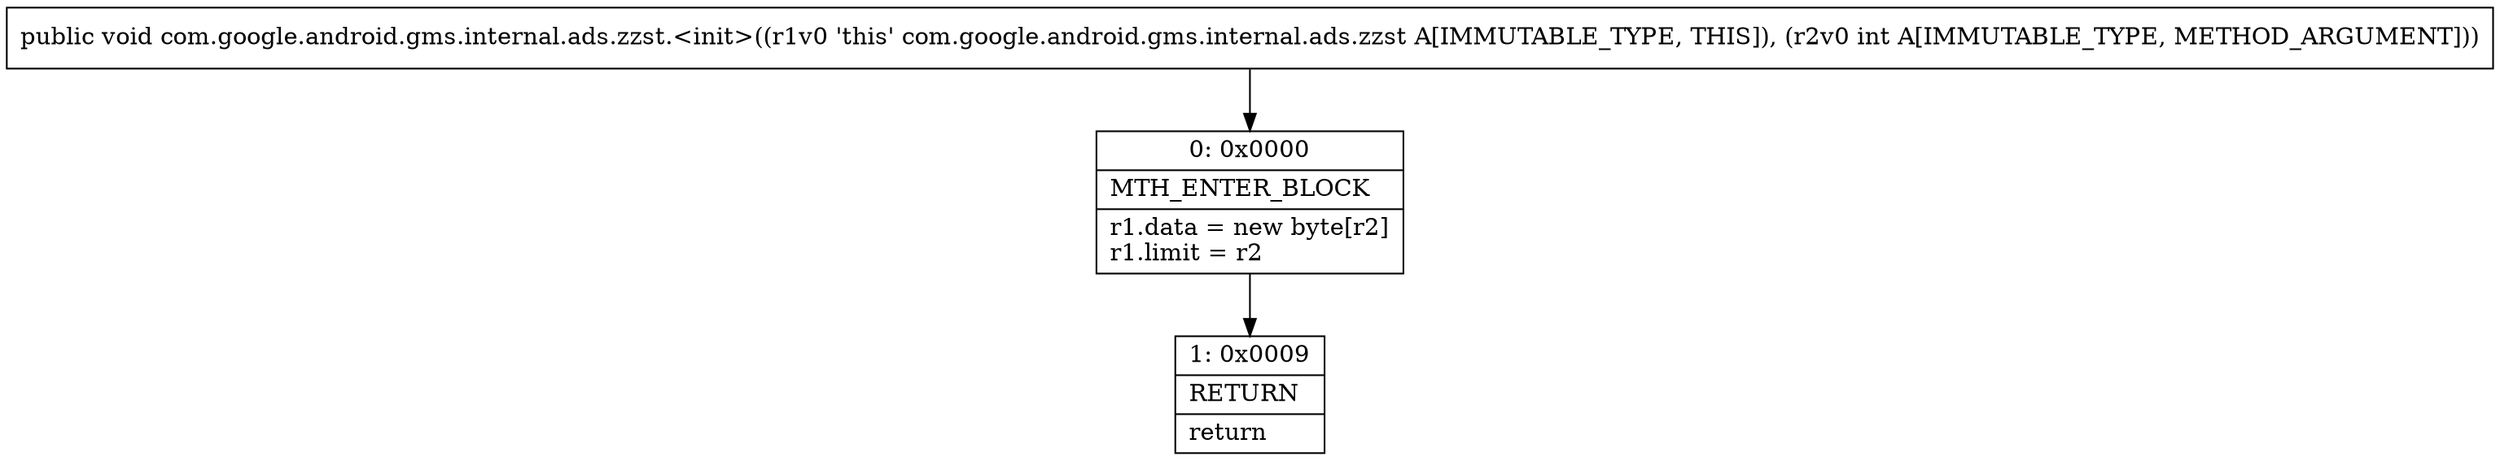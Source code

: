digraph "CFG forcom.google.android.gms.internal.ads.zzst.\<init\>(I)V" {
Node_0 [shape=record,label="{0\:\ 0x0000|MTH_ENTER_BLOCK\l|r1.data = new byte[r2]\lr1.limit = r2\l}"];
Node_1 [shape=record,label="{1\:\ 0x0009|RETURN\l|return\l}"];
MethodNode[shape=record,label="{public void com.google.android.gms.internal.ads.zzst.\<init\>((r1v0 'this' com.google.android.gms.internal.ads.zzst A[IMMUTABLE_TYPE, THIS]), (r2v0 int A[IMMUTABLE_TYPE, METHOD_ARGUMENT])) }"];
MethodNode -> Node_0;
Node_0 -> Node_1;
}

